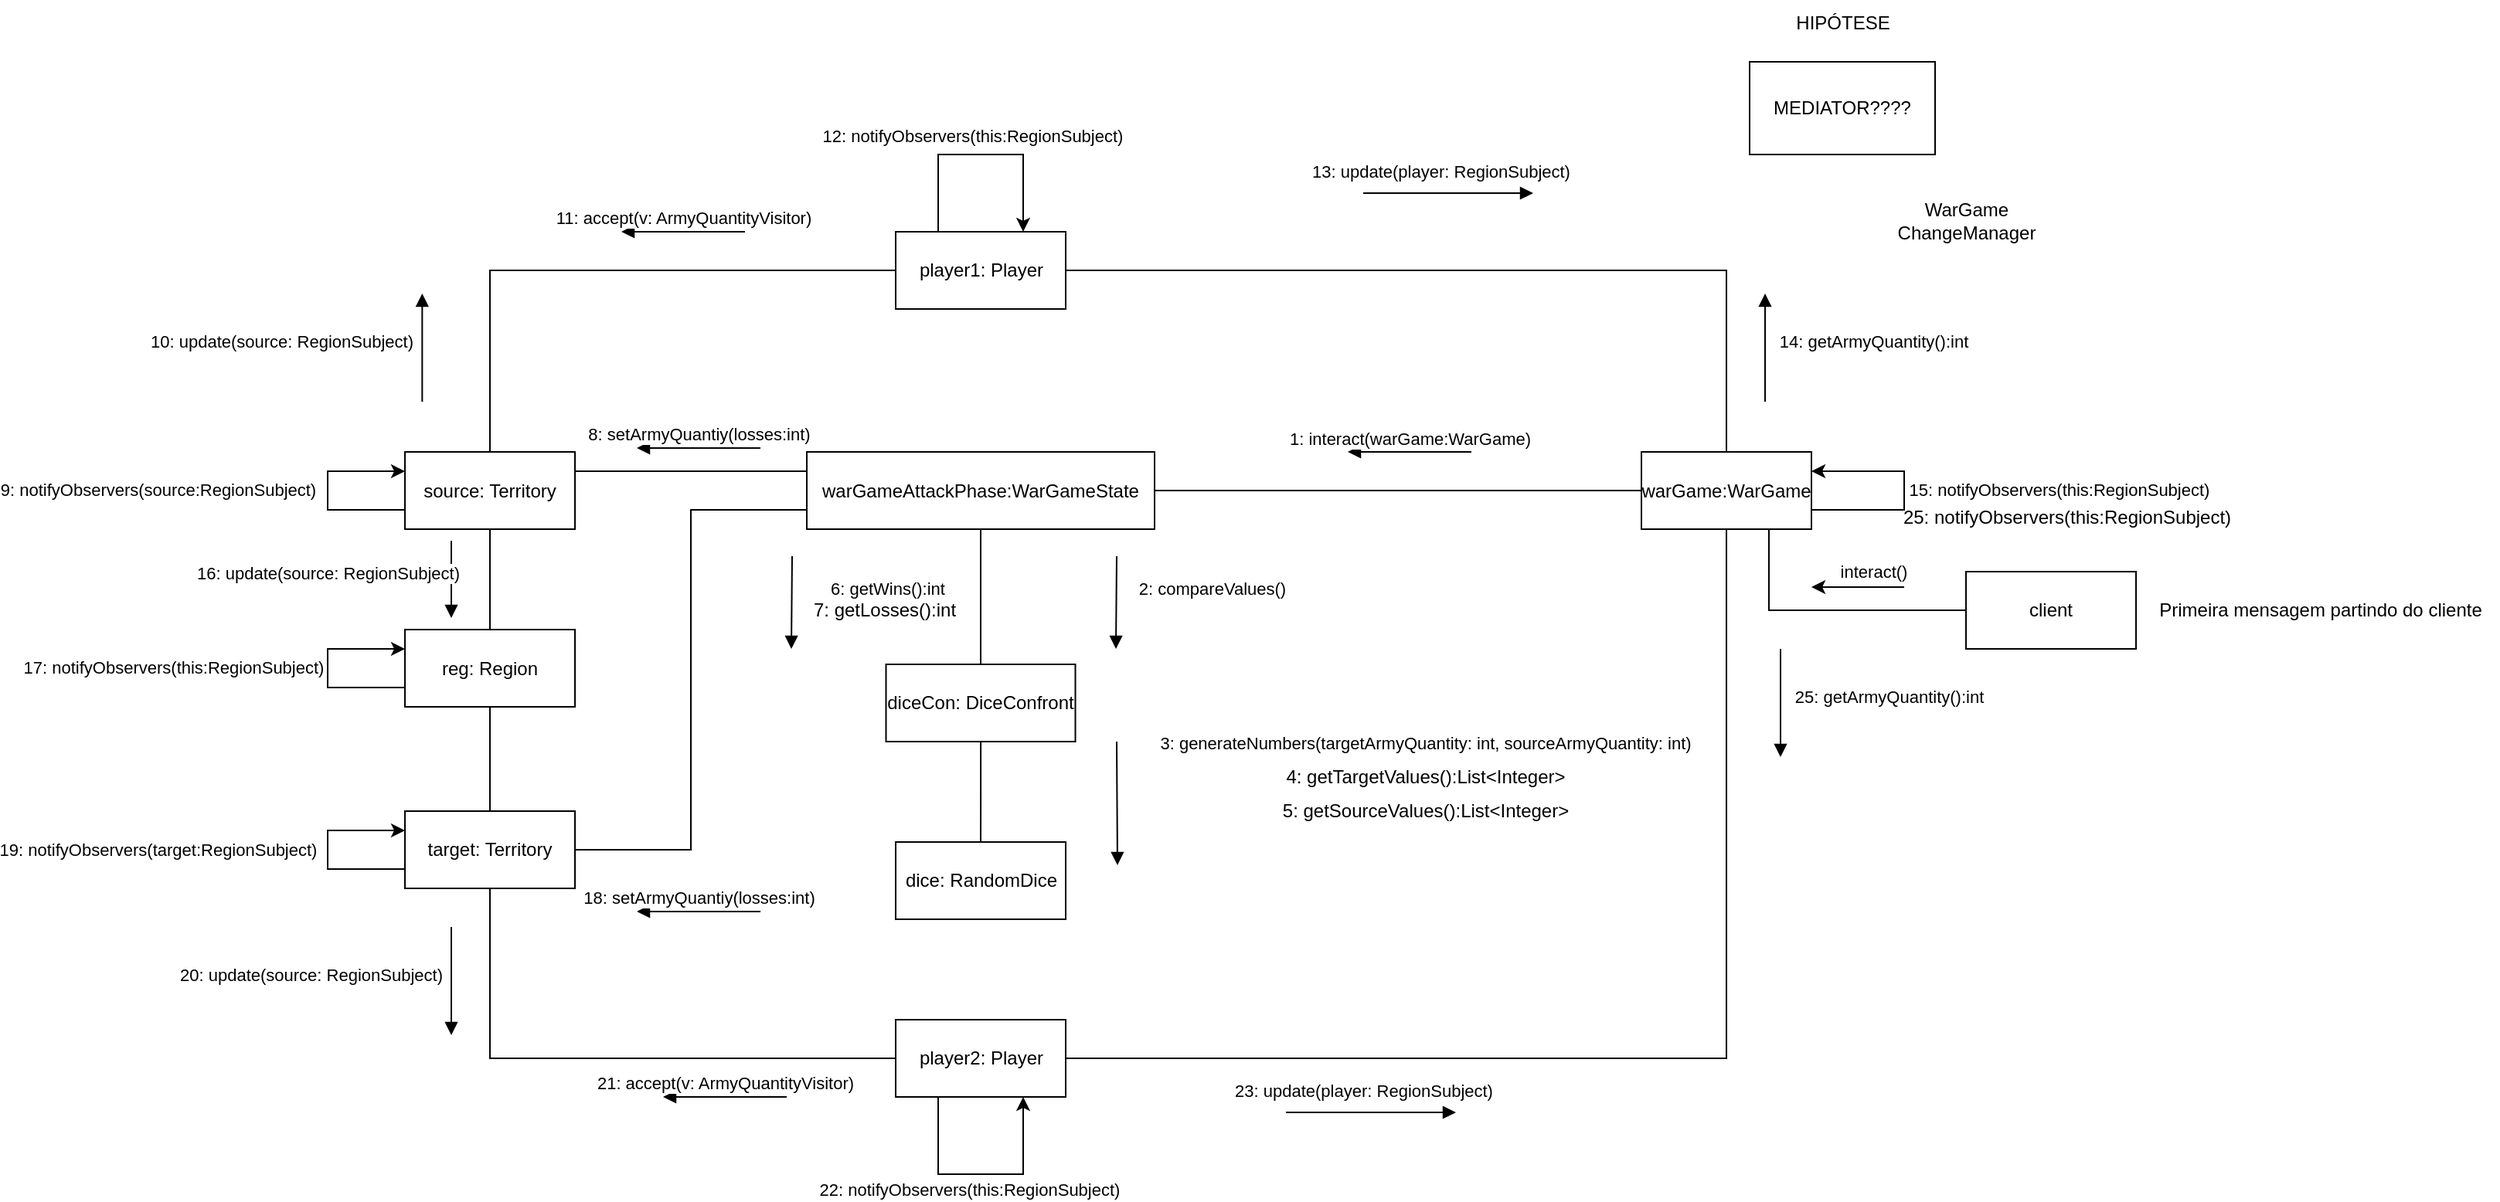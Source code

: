 <mxfile version="24.5.4" type="github">
  <diagram name="Page-1" id="929967ad-93f9-6ef4-fab6-5d389245f69c">
    <mxGraphModel dx="1500" dy="2065" grid="1" gridSize="10" guides="1" tooltips="1" connect="1" arrows="1" fold="1" page="1" pageScale="1.5" pageWidth="1169" pageHeight="826" background="none" math="0" shadow="0">
      <root>
        <mxCell id="0" style=";html=1;" />
        <mxCell id="1" style=";html=1;" parent="0" />
        <mxCell id="L5iyzSEVlvP6e4eqGBM1-1" style="edgeStyle=orthogonalEdgeStyle;rounded=0;orthogonalLoop=1;jettySize=auto;html=1;entryX=1;entryY=0.5;entryDx=0;entryDy=0;exitX=0.5;exitY=0;exitDx=0;exitDy=0;endArrow=none;endFill=0;" edge="1" parent="1" source="L5iyzSEVlvP6e4eqGBM1-3" target="L5iyzSEVlvP6e4eqGBM1-7">
          <mxGeometry relative="1" as="geometry" />
        </mxCell>
        <mxCell id="L5iyzSEVlvP6e4eqGBM1-2" style="edgeStyle=orthogonalEdgeStyle;rounded=0;orthogonalLoop=1;jettySize=auto;html=1;entryX=1;entryY=0.5;entryDx=0;entryDy=0;endArrow=none;endFill=0;" edge="1" parent="1" source="L5iyzSEVlvP6e4eqGBM1-3" target="L5iyzSEVlvP6e4eqGBM1-20">
          <mxGeometry relative="1" as="geometry" />
        </mxCell>
        <mxCell id="L5iyzSEVlvP6e4eqGBM1-3" value="warGame:WarGame" style="html=1;whiteSpace=wrap;" vertex="1" parent="1">
          <mxGeometry x="1430" y="202.5" width="110" height="50" as="geometry" />
        </mxCell>
        <mxCell id="L5iyzSEVlvP6e4eqGBM1-4" style="edgeStyle=orthogonalEdgeStyle;rounded=0;orthogonalLoop=1;jettySize=auto;html=1;endArrow=none;endFill=0;entryX=0.5;entryY=1;entryDx=0;entryDy=0;exitX=1;exitY=0.5;exitDx=0;exitDy=0;" edge="1" parent="1" source="L5iyzSEVlvP6e4eqGBM1-5" target="L5iyzSEVlvP6e4eqGBM1-3">
          <mxGeometry relative="1" as="geometry" />
        </mxCell>
        <mxCell id="L5iyzSEVlvP6e4eqGBM1-5" value="player2: Player" style="html=1;whiteSpace=wrap;" vertex="1" parent="1">
          <mxGeometry x="947.5" y="570" width="110" height="50" as="geometry" />
        </mxCell>
        <mxCell id="L5iyzSEVlvP6e4eqGBM1-6" style="edgeStyle=orthogonalEdgeStyle;rounded=0;orthogonalLoop=1;jettySize=auto;html=1;entryX=0.5;entryY=0;entryDx=0;entryDy=0;endArrow=none;endFill=0;" edge="1" parent="1" source="L5iyzSEVlvP6e4eqGBM1-7" target="L5iyzSEVlvP6e4eqGBM1-9">
          <mxGeometry relative="1" as="geometry" />
        </mxCell>
        <mxCell id="L5iyzSEVlvP6e4eqGBM1-7" value="player1: Player" style="html=1;whiteSpace=wrap;" vertex="1" parent="1">
          <mxGeometry x="947.5" y="60.0" width="110" height="50" as="geometry" />
        </mxCell>
        <mxCell id="L5iyzSEVlvP6e4eqGBM1-8" style="edgeStyle=orthogonalEdgeStyle;rounded=0;orthogonalLoop=1;jettySize=auto;html=1;entryX=0;entryY=0.25;entryDx=0;entryDy=0;exitX=1;exitY=0.25;exitDx=0;exitDy=0;endArrow=none;endFill=0;" edge="1" parent="1" source="L5iyzSEVlvP6e4eqGBM1-9" target="L5iyzSEVlvP6e4eqGBM1-20">
          <mxGeometry relative="1" as="geometry">
            <Array as="points">
              <mxPoint x="790" y="215" />
            </Array>
          </mxGeometry>
        </mxCell>
        <mxCell id="L5iyzSEVlvP6e4eqGBM1-9" value="source: Territory" style="html=1;whiteSpace=wrap;" vertex="1" parent="1">
          <mxGeometry x="630" y="202.5" width="110" height="50" as="geometry" />
        </mxCell>
        <mxCell id="L5iyzSEVlvP6e4eqGBM1-10" style="edgeStyle=orthogonalEdgeStyle;rounded=0;orthogonalLoop=1;jettySize=auto;html=1;entryX=0.5;entryY=1;entryDx=0;entryDy=0;endArrow=none;endFill=0;" edge="1" parent="1" source="L5iyzSEVlvP6e4eqGBM1-13" target="L5iyzSEVlvP6e4eqGBM1-15">
          <mxGeometry relative="1" as="geometry" />
        </mxCell>
        <mxCell id="L5iyzSEVlvP6e4eqGBM1-11" style="edgeStyle=orthogonalEdgeStyle;rounded=0;orthogonalLoop=1;jettySize=auto;html=1;entryX=0;entryY=0.5;entryDx=0;entryDy=0;exitX=0.5;exitY=1;exitDx=0;exitDy=0;endArrow=none;endFill=0;" edge="1" parent="1" source="L5iyzSEVlvP6e4eqGBM1-13" target="L5iyzSEVlvP6e4eqGBM1-5">
          <mxGeometry relative="1" as="geometry" />
        </mxCell>
        <mxCell id="L5iyzSEVlvP6e4eqGBM1-12" style="edgeStyle=orthogonalEdgeStyle;rounded=0;orthogonalLoop=1;jettySize=auto;html=1;entryX=0;entryY=0.75;entryDx=0;entryDy=0;endArrow=none;endFill=0;" edge="1" parent="1" source="L5iyzSEVlvP6e4eqGBM1-13" target="L5iyzSEVlvP6e4eqGBM1-20">
          <mxGeometry relative="1" as="geometry" />
        </mxCell>
        <mxCell id="L5iyzSEVlvP6e4eqGBM1-13" value="target: Territory" style="html=1;whiteSpace=wrap;" vertex="1" parent="1">
          <mxGeometry x="630" y="435" width="110" height="50" as="geometry" />
        </mxCell>
        <mxCell id="L5iyzSEVlvP6e4eqGBM1-14" style="edgeStyle=orthogonalEdgeStyle;rounded=0;orthogonalLoop=1;jettySize=auto;html=1;entryX=0.5;entryY=1;entryDx=0;entryDy=0;exitX=0.5;exitY=0;exitDx=0;exitDy=0;endArrow=none;endFill=0;" edge="1" parent="1" source="L5iyzSEVlvP6e4eqGBM1-15" target="L5iyzSEVlvP6e4eqGBM1-9">
          <mxGeometry relative="1" as="geometry" />
        </mxCell>
        <mxCell id="L5iyzSEVlvP6e4eqGBM1-15" value="reg: Region" style="html=1;whiteSpace=wrap;" vertex="1" parent="1">
          <mxGeometry x="630" y="317.5" width="110" height="50" as="geometry" />
        </mxCell>
        <mxCell id="L5iyzSEVlvP6e4eqGBM1-16" style="edgeStyle=orthogonalEdgeStyle;rounded=0;orthogonalLoop=1;jettySize=auto;html=1;endArrow=none;endFill=0;" edge="1" parent="1" source="L5iyzSEVlvP6e4eqGBM1-17" target="L5iyzSEVlvP6e4eqGBM1-18">
          <mxGeometry relative="1" as="geometry" />
        </mxCell>
        <mxCell id="L5iyzSEVlvP6e4eqGBM1-17" value="diceCon: DiceConfront" style="html=1;whiteSpace=wrap;" vertex="1" parent="1">
          <mxGeometry x="941.25" y="340" width="122.5" height="50" as="geometry" />
        </mxCell>
        <mxCell id="L5iyzSEVlvP6e4eqGBM1-18" value="dice: RandomDice" style="html=1;whiteSpace=wrap;" vertex="1" parent="1">
          <mxGeometry x="947.5" y="455" width="110" height="50" as="geometry" />
        </mxCell>
        <mxCell id="L5iyzSEVlvP6e4eqGBM1-19" style="edgeStyle=orthogonalEdgeStyle;rounded=0;orthogonalLoop=1;jettySize=auto;html=1;entryX=0.5;entryY=0;entryDx=0;entryDy=0;exitX=0.5;exitY=1;exitDx=0;exitDy=0;endArrow=none;endFill=0;" edge="1" parent="1" source="L5iyzSEVlvP6e4eqGBM1-20" target="L5iyzSEVlvP6e4eqGBM1-17">
          <mxGeometry relative="1" as="geometry" />
        </mxCell>
        <mxCell id="L5iyzSEVlvP6e4eqGBM1-20" value="warGameAttackPhase:WarGameState" style="html=1;whiteSpace=wrap;" vertex="1" parent="1">
          <mxGeometry x="890" y="202.5" width="225" height="50" as="geometry" />
        </mxCell>
        <mxCell id="L5iyzSEVlvP6e4eqGBM1-21" value="1: interact(warGame:WarGame)" style="html=1;verticalAlign=bottom;endArrow=none;curved=0;rounded=0;startArrow=block;startFill=1;endFill=0;" edge="1" parent="1">
          <mxGeometry width="80" relative="1" as="geometry">
            <mxPoint x="1240" y="202.5" as="sourcePoint" />
            <mxPoint x="1320" y="202.5" as="targetPoint" />
          </mxGeometry>
        </mxCell>
        <mxCell id="L5iyzSEVlvP6e4eqGBM1-22" value="2: compareValues()" style="html=1;verticalAlign=bottom;endArrow=none;curved=0;rounded=0;startArrow=block;startFill=1;endFill=0;" edge="1" parent="1">
          <mxGeometry x="0.017" y="-62" width="80" relative="1" as="geometry">
            <mxPoint x="1090" y="330.0" as="sourcePoint" />
            <mxPoint x="1090.5" y="270" as="targetPoint" />
            <mxPoint as="offset" />
          </mxGeometry>
        </mxCell>
        <mxCell id="L5iyzSEVlvP6e4eqGBM1-25" value="3: generateNumbers(targetArmyQuantity: int, sourceArmyQuantity: int)" style="html=1;verticalAlign=bottom;endArrow=none;curved=0;rounded=0;startArrow=block;startFill=1;endFill=0;" edge="1" parent="1">
          <mxGeometry x="0.719" y="-199" width="80" relative="1" as="geometry">
            <mxPoint x="1091" y="470" as="sourcePoint" />
            <mxPoint x="1090.5" y="390" as="targetPoint" />
            <mxPoint as="offset" />
          </mxGeometry>
        </mxCell>
        <mxCell id="L5iyzSEVlvP6e4eqGBM1-27" value="5: getSourceValues():List&amp;lt;Integer&amp;gt;" style="text;html=1;align=center;verticalAlign=middle;resizable=0;points=[];autosize=1;strokeColor=none;fillColor=none;" vertex="1" parent="1">
          <mxGeometry x="1190" y="420" width="200" height="30" as="geometry" />
        </mxCell>
        <mxCell id="L5iyzSEVlvP6e4eqGBM1-28" value="4: getTargetValues():List&amp;lt;Integer&amp;gt;" style="text;html=1;align=center;verticalAlign=middle;resizable=0;points=[];autosize=1;strokeColor=none;fillColor=none;" vertex="1" parent="1">
          <mxGeometry x="1190" y="397.5" width="200" height="30" as="geometry" />
        </mxCell>
        <mxCell id="L5iyzSEVlvP6e4eqGBM1-29" value="6: getWins():int" style="html=1;verticalAlign=bottom;endArrow=none;curved=0;rounded=0;startArrow=block;startFill=1;endFill=0;" edge="1" parent="1">
          <mxGeometry x="0.017" y="-62" width="80" relative="1" as="geometry">
            <mxPoint x="880" y="330.0" as="sourcePoint" />
            <mxPoint x="880.5" y="270" as="targetPoint" />
            <mxPoint as="offset" />
          </mxGeometry>
        </mxCell>
        <mxCell id="L5iyzSEVlvP6e4eqGBM1-30" value="7: getLosses():int" style="text;html=1;align=center;verticalAlign=middle;resizable=0;points=[];autosize=1;strokeColor=none;fillColor=none;" vertex="1" parent="1">
          <mxGeometry x="885" y="290" width="110" height="30" as="geometry" />
        </mxCell>
        <mxCell id="L5iyzSEVlvP6e4eqGBM1-31" value="8: setArmyQuantiy(losses:int)" style="html=1;verticalAlign=bottom;endArrow=none;curved=0;rounded=0;startArrow=block;startFill=1;endFill=0;" edge="1" parent="1">
          <mxGeometry width="80" relative="1" as="geometry">
            <mxPoint x="780" y="200.0" as="sourcePoint" />
            <mxPoint x="860" y="200.0" as="targetPoint" />
            <mxPoint as="offset" />
          </mxGeometry>
        </mxCell>
        <mxCell id="L5iyzSEVlvP6e4eqGBM1-32" value="" style="endArrow=classic;html=1;rounded=0;entryX=0;entryY=0.25;entryDx=0;entryDy=0;exitX=0;exitY=0.75;exitDx=0;exitDy=0;" edge="1" parent="1" source="L5iyzSEVlvP6e4eqGBM1-9" target="L5iyzSEVlvP6e4eqGBM1-9">
          <mxGeometry width="50" height="50" relative="1" as="geometry">
            <mxPoint x="560" y="250" as="sourcePoint" />
            <mxPoint x="610" y="160" as="targetPoint" />
            <Array as="points">
              <mxPoint x="580" y="240" />
              <mxPoint x="580" y="215" />
            </Array>
          </mxGeometry>
        </mxCell>
        <mxCell id="L5iyzSEVlvP6e4eqGBM1-34" value="9: notifyObservers(source:RegionSubject)" style="edgeLabel;html=1;align=center;verticalAlign=middle;resizable=0;points=[];" vertex="1" connectable="0" parent="L5iyzSEVlvP6e4eqGBM1-32">
          <mxGeometry x="-0.021" relative="1" as="geometry">
            <mxPoint x="-110" y="-2" as="offset" />
          </mxGeometry>
        </mxCell>
        <mxCell id="L5iyzSEVlvP6e4eqGBM1-35" value="10: update(source: RegionSubject)" style="html=1;verticalAlign=bottom;endArrow=none;curved=0;rounded=0;startArrow=block;startFill=1;endFill=0;" edge="1" parent="1">
          <mxGeometry x="0.143" y="-91" width="80" relative="1" as="geometry">
            <mxPoint x="641.17" y="100" as="sourcePoint" />
            <mxPoint x="641.17" y="170" as="targetPoint" />
            <mxPoint as="offset" />
          </mxGeometry>
        </mxCell>
        <mxCell id="L5iyzSEVlvP6e4eqGBM1-36" value="11: accept(v: ArmyQuantityVisitor)" style="html=1;verticalAlign=bottom;endArrow=none;curved=0;rounded=0;startArrow=block;startFill=1;endFill=0;" edge="1" parent="1">
          <mxGeometry width="80" relative="1" as="geometry">
            <mxPoint x="770" y="60.0" as="sourcePoint" />
            <mxPoint x="850" y="60.0" as="targetPoint" />
            <mxPoint as="offset" />
          </mxGeometry>
        </mxCell>
        <mxCell id="L5iyzSEVlvP6e4eqGBM1-37" value="" style="endArrow=classic;html=1;rounded=0;exitX=0.25;exitY=0;exitDx=0;exitDy=0;entryX=0.75;entryY=0;entryDx=0;entryDy=0;" edge="1" parent="1" source="L5iyzSEVlvP6e4eqGBM1-7" target="L5iyzSEVlvP6e4eqGBM1-7">
          <mxGeometry width="50" height="50" relative="1" as="geometry">
            <mxPoint x="970" y="40" as="sourcePoint" />
            <mxPoint x="1030" y="30" as="targetPoint" />
            <Array as="points">
              <mxPoint x="975" y="10" />
              <mxPoint x="1030" y="10" />
            </Array>
          </mxGeometry>
        </mxCell>
        <mxCell id="L5iyzSEVlvP6e4eqGBM1-38" value="12: notifyObservers(this:RegionSubject)" style="edgeLabel;html=1;align=center;verticalAlign=middle;resizable=0;points=[];" vertex="1" connectable="0" parent="1">
          <mxGeometry x="1000" y="0.001" as="geometry">
            <mxPoint x="-3" y="-2" as="offset" />
          </mxGeometry>
        </mxCell>
        <mxCell id="L5iyzSEVlvP6e4eqGBM1-39" value="13: update(player: RegionSubject)" style="html=1;verticalAlign=bottom;endArrow=none;curved=0;rounded=0;startArrow=block;startFill=1;endFill=0;" edge="1" parent="1">
          <mxGeometry x="0.091" y="-5" width="80" relative="1" as="geometry">
            <mxPoint x="1360" y="35" as="sourcePoint" />
            <mxPoint x="1250" y="35" as="targetPoint" />
            <mxPoint as="offset" />
          </mxGeometry>
        </mxCell>
        <mxCell id="L5iyzSEVlvP6e4eqGBM1-40" value="MEDIATOR????" style="whiteSpace=wrap;html=1;" vertex="1" parent="1">
          <mxGeometry x="1500" y="-50" width="120" height="60" as="geometry" />
        </mxCell>
        <mxCell id="L5iyzSEVlvP6e4eqGBM1-41" value="HIPÓTESE" style="text;html=1;align=center;verticalAlign=middle;resizable=0;points=[];autosize=1;strokeColor=none;fillColor=none;" vertex="1" parent="1">
          <mxGeometry x="1520" y="-90" width="80" height="30" as="geometry" />
        </mxCell>
        <mxCell id="L5iyzSEVlvP6e4eqGBM1-42" value="14: getArmyQuantity():int" style="html=1;verticalAlign=bottom;endArrow=none;curved=0;rounded=0;startArrow=block;startFill=1;endFill=0;" edge="1" parent="1">
          <mxGeometry x="0.143" y="70" width="80" relative="1" as="geometry">
            <mxPoint x="1510" y="100" as="sourcePoint" />
            <mxPoint x="1510" y="170" as="targetPoint" />
            <mxPoint as="offset" />
          </mxGeometry>
        </mxCell>
        <mxCell id="L5iyzSEVlvP6e4eqGBM1-44" value="18: setArmyQuantiy(losses:int)" style="html=1;verticalAlign=bottom;endArrow=none;curved=0;rounded=0;startArrow=block;startFill=1;endFill=0;" edge="1" parent="1">
          <mxGeometry width="80" relative="1" as="geometry">
            <mxPoint x="780" y="500.0" as="sourcePoint" />
            <mxPoint x="860" y="500.0" as="targetPoint" />
            <mxPoint as="offset" />
          </mxGeometry>
        </mxCell>
        <mxCell id="L5iyzSEVlvP6e4eqGBM1-46" value="16: update(source: RegionSubject)" style="html=1;verticalAlign=bottom;endArrow=none;curved=0;rounded=0;startArrow=block;startFill=1;endFill=0;" edge="1" parent="1">
          <mxGeometry x="-0.2" y="80" width="80" relative="1" as="geometry">
            <mxPoint x="660" y="310" as="sourcePoint" />
            <mxPoint x="660" y="260" as="targetPoint" />
            <mxPoint as="offset" />
          </mxGeometry>
        </mxCell>
        <mxCell id="L5iyzSEVlvP6e4eqGBM1-47" value="" style="endArrow=classic;html=1;rounded=0;entryX=0;entryY=0.25;entryDx=0;entryDy=0;exitX=0;exitY=0.75;exitDx=0;exitDy=0;" edge="1" parent="1">
          <mxGeometry width="50" height="50" relative="1" as="geometry">
            <mxPoint x="1540" y="240" as="sourcePoint" />
            <mxPoint x="1540" y="215" as="targetPoint" />
            <Array as="points">
              <mxPoint x="1600" y="240" />
              <mxPoint x="1600" y="230" />
              <mxPoint x="1600" y="215" />
            </Array>
          </mxGeometry>
        </mxCell>
        <mxCell id="L5iyzSEVlvP6e4eqGBM1-48" value="15: notifyObservers(this:RegionSubject)" style="edgeLabel;html=1;align=center;verticalAlign=middle;resizable=0;points=[];" vertex="1" connectable="0" parent="L5iyzSEVlvP6e4eqGBM1-47">
          <mxGeometry x="-0.021" relative="1" as="geometry">
            <mxPoint x="100" y="-2" as="offset" />
          </mxGeometry>
        </mxCell>
        <mxCell id="L5iyzSEVlvP6e4eqGBM1-49" value="" style="endArrow=classic;html=1;rounded=0;entryX=0;entryY=0.25;entryDx=0;entryDy=0;exitX=0;exitY=0.75;exitDx=0;exitDy=0;" edge="1" parent="1">
          <mxGeometry width="50" height="50" relative="1" as="geometry">
            <mxPoint x="630" y="355" as="sourcePoint" />
            <mxPoint x="630" y="330" as="targetPoint" />
            <Array as="points">
              <mxPoint x="580" y="355" />
              <mxPoint x="580" y="330" />
            </Array>
          </mxGeometry>
        </mxCell>
        <mxCell id="L5iyzSEVlvP6e4eqGBM1-50" value="17: notifyObservers(this:RegionSubject)" style="edgeLabel;html=1;align=center;verticalAlign=middle;resizable=0;points=[];" vertex="1" connectable="0" parent="L5iyzSEVlvP6e4eqGBM1-49">
          <mxGeometry x="-0.021" relative="1" as="geometry">
            <mxPoint x="-100" y="-2" as="offset" />
          </mxGeometry>
        </mxCell>
        <mxCell id="L5iyzSEVlvP6e4eqGBM1-51" value="" style="endArrow=classic;html=1;rounded=0;entryX=0;entryY=0.25;entryDx=0;entryDy=0;exitX=0;exitY=0.75;exitDx=0;exitDy=0;" edge="1" parent="1">
          <mxGeometry width="50" height="50" relative="1" as="geometry">
            <mxPoint x="630" y="472.5" as="sourcePoint" />
            <mxPoint x="630" y="447.5" as="targetPoint" />
            <Array as="points">
              <mxPoint x="580" y="472.5" />
              <mxPoint x="580" y="447.5" />
            </Array>
          </mxGeometry>
        </mxCell>
        <mxCell id="L5iyzSEVlvP6e4eqGBM1-52" value="19: notifyObservers(target:RegionSubject)" style="edgeLabel;html=1;align=center;verticalAlign=middle;resizable=0;points=[];" vertex="1" connectable="0" parent="L5iyzSEVlvP6e4eqGBM1-51">
          <mxGeometry x="-0.021" relative="1" as="geometry">
            <mxPoint x="-110" y="-2" as="offset" />
          </mxGeometry>
        </mxCell>
        <mxCell id="L5iyzSEVlvP6e4eqGBM1-53" value="20: update(source: RegionSubject)" style="html=1;verticalAlign=bottom;endArrow=block;curved=0;rounded=0;startArrow=none;startFill=0;endFill=1;" edge="1" parent="1">
          <mxGeometry x="0.143" y="-91" width="80" relative="1" as="geometry">
            <mxPoint x="660" y="510" as="sourcePoint" />
            <mxPoint x="660" y="580" as="targetPoint" />
            <mxPoint as="offset" />
          </mxGeometry>
        </mxCell>
        <mxCell id="L5iyzSEVlvP6e4eqGBM1-54" value="21: accept(v: ArmyQuantityVisitor)" style="html=1;verticalAlign=bottom;endArrow=none;curved=0;rounded=0;startArrow=block;startFill=1;endFill=0;" edge="1" parent="1">
          <mxGeometry width="80" relative="1" as="geometry">
            <mxPoint x="797" y="620" as="sourcePoint" />
            <mxPoint x="877" y="620" as="targetPoint" />
            <mxPoint as="offset" />
          </mxGeometry>
        </mxCell>
        <mxCell id="L5iyzSEVlvP6e4eqGBM1-56" value="" style="endArrow=classic;html=1;rounded=0;exitX=0.25;exitY=1;exitDx=0;exitDy=0;entryX=0.75;entryY=1;entryDx=0;entryDy=0;" edge="1" parent="1">
          <mxGeometry width="50" height="50" relative="1" as="geometry">
            <mxPoint x="975" y="620" as="sourcePoint" />
            <mxPoint x="1030" y="620" as="targetPoint" />
            <Array as="points">
              <mxPoint x="975" y="670" />
              <mxPoint x="1030" y="670" />
            </Array>
          </mxGeometry>
        </mxCell>
        <mxCell id="L5iyzSEVlvP6e4eqGBM1-61" value="22: notifyObservers(this:RegionSubject)" style="edgeLabel;html=1;align=center;verticalAlign=middle;resizable=0;points=[];" vertex="1" connectable="0" parent="L5iyzSEVlvP6e4eqGBM1-56">
          <mxGeometry x="-0.057" y="2" relative="1" as="geometry">
            <mxPoint x="-3" y="12" as="offset" />
          </mxGeometry>
        </mxCell>
        <mxCell id="L5iyzSEVlvP6e4eqGBM1-62" value="23: update(player: RegionSubject)" style="html=1;verticalAlign=bottom;endArrow=none;curved=0;rounded=0;startArrow=block;startFill=1;endFill=0;" edge="1" parent="1">
          <mxGeometry x="0.091" y="-5" width="80" relative="1" as="geometry">
            <mxPoint x="1310" y="630" as="sourcePoint" />
            <mxPoint x="1200" y="630" as="targetPoint" />
            <mxPoint as="offset" />
          </mxGeometry>
        </mxCell>
        <mxCell id="L5iyzSEVlvP6e4eqGBM1-64" value="25: getArmyQuantity():int" style="html=1;verticalAlign=bottom;endArrow=block;curved=0;rounded=0;startArrow=none;startFill=0;endFill=1;" edge="1" parent="1">
          <mxGeometry x="0.143" y="70" width="80" relative="1" as="geometry">
            <mxPoint x="1520" y="330" as="sourcePoint" />
            <mxPoint x="1520" y="400" as="targetPoint" />
            <mxPoint as="offset" />
          </mxGeometry>
        </mxCell>
        <mxCell id="L5iyzSEVlvP6e4eqGBM1-65" value="25: notifyObservers(this:RegionSubject)" style="text;html=1;align=center;verticalAlign=middle;resizable=0;points=[];autosize=1;strokeColor=none;fillColor=none;" vertex="1" parent="1">
          <mxGeometry x="1590" y="230" width="230" height="30" as="geometry" />
        </mxCell>
        <mxCell id="L5iyzSEVlvP6e4eqGBM1-66" value="&lt;div&gt;WarGame&lt;/div&gt;&lt;div&gt;ChangeManager&lt;/div&gt;" style="text;html=1;align=center;verticalAlign=middle;resizable=0;points=[];autosize=1;strokeColor=none;fillColor=none;" vertex="1" parent="1">
          <mxGeometry x="1585" y="33" width="110" height="40" as="geometry" />
        </mxCell>
        <mxCell id="L5iyzSEVlvP6e4eqGBM1-68" style="edgeStyle=orthogonalEdgeStyle;rounded=0;orthogonalLoop=1;jettySize=auto;html=1;entryX=0.75;entryY=1;entryDx=0;entryDy=0;endArrow=none;endFill=0;" edge="1" parent="1" source="L5iyzSEVlvP6e4eqGBM1-67" target="L5iyzSEVlvP6e4eqGBM1-3">
          <mxGeometry relative="1" as="geometry" />
        </mxCell>
        <mxCell id="L5iyzSEVlvP6e4eqGBM1-69" value="interact()" style="edgeLabel;html=1;align=center;verticalAlign=middle;resizable=0;points=[];" vertex="1" connectable="0" parent="L5iyzSEVlvP6e4eqGBM1-68">
          <mxGeometry x="-0.116" y="-1" relative="1" as="geometry">
            <mxPoint x="19" y="-24" as="offset" />
          </mxGeometry>
        </mxCell>
        <mxCell id="L5iyzSEVlvP6e4eqGBM1-67" value="client" style="html=1;whiteSpace=wrap;" vertex="1" parent="1">
          <mxGeometry x="1640" y="280.0" width="110" height="50" as="geometry" />
        </mxCell>
        <mxCell id="L5iyzSEVlvP6e4eqGBM1-70" value="Primeira mensagem partindo do cliente" style="text;html=1;align=center;verticalAlign=middle;resizable=0;points=[];autosize=1;strokeColor=none;fillColor=none;" vertex="1" parent="1">
          <mxGeometry x="1754" y="290" width="230" height="30" as="geometry" />
        </mxCell>
        <mxCell id="L5iyzSEVlvP6e4eqGBM1-71" value="" style="endArrow=classic;html=1;rounded=0;" edge="1" parent="1">
          <mxGeometry width="50" height="50" relative="1" as="geometry">
            <mxPoint x="1600" y="290" as="sourcePoint" />
            <mxPoint x="1540" y="290" as="targetPoint" />
          </mxGeometry>
        </mxCell>
      </root>
    </mxGraphModel>
  </diagram>
</mxfile>
